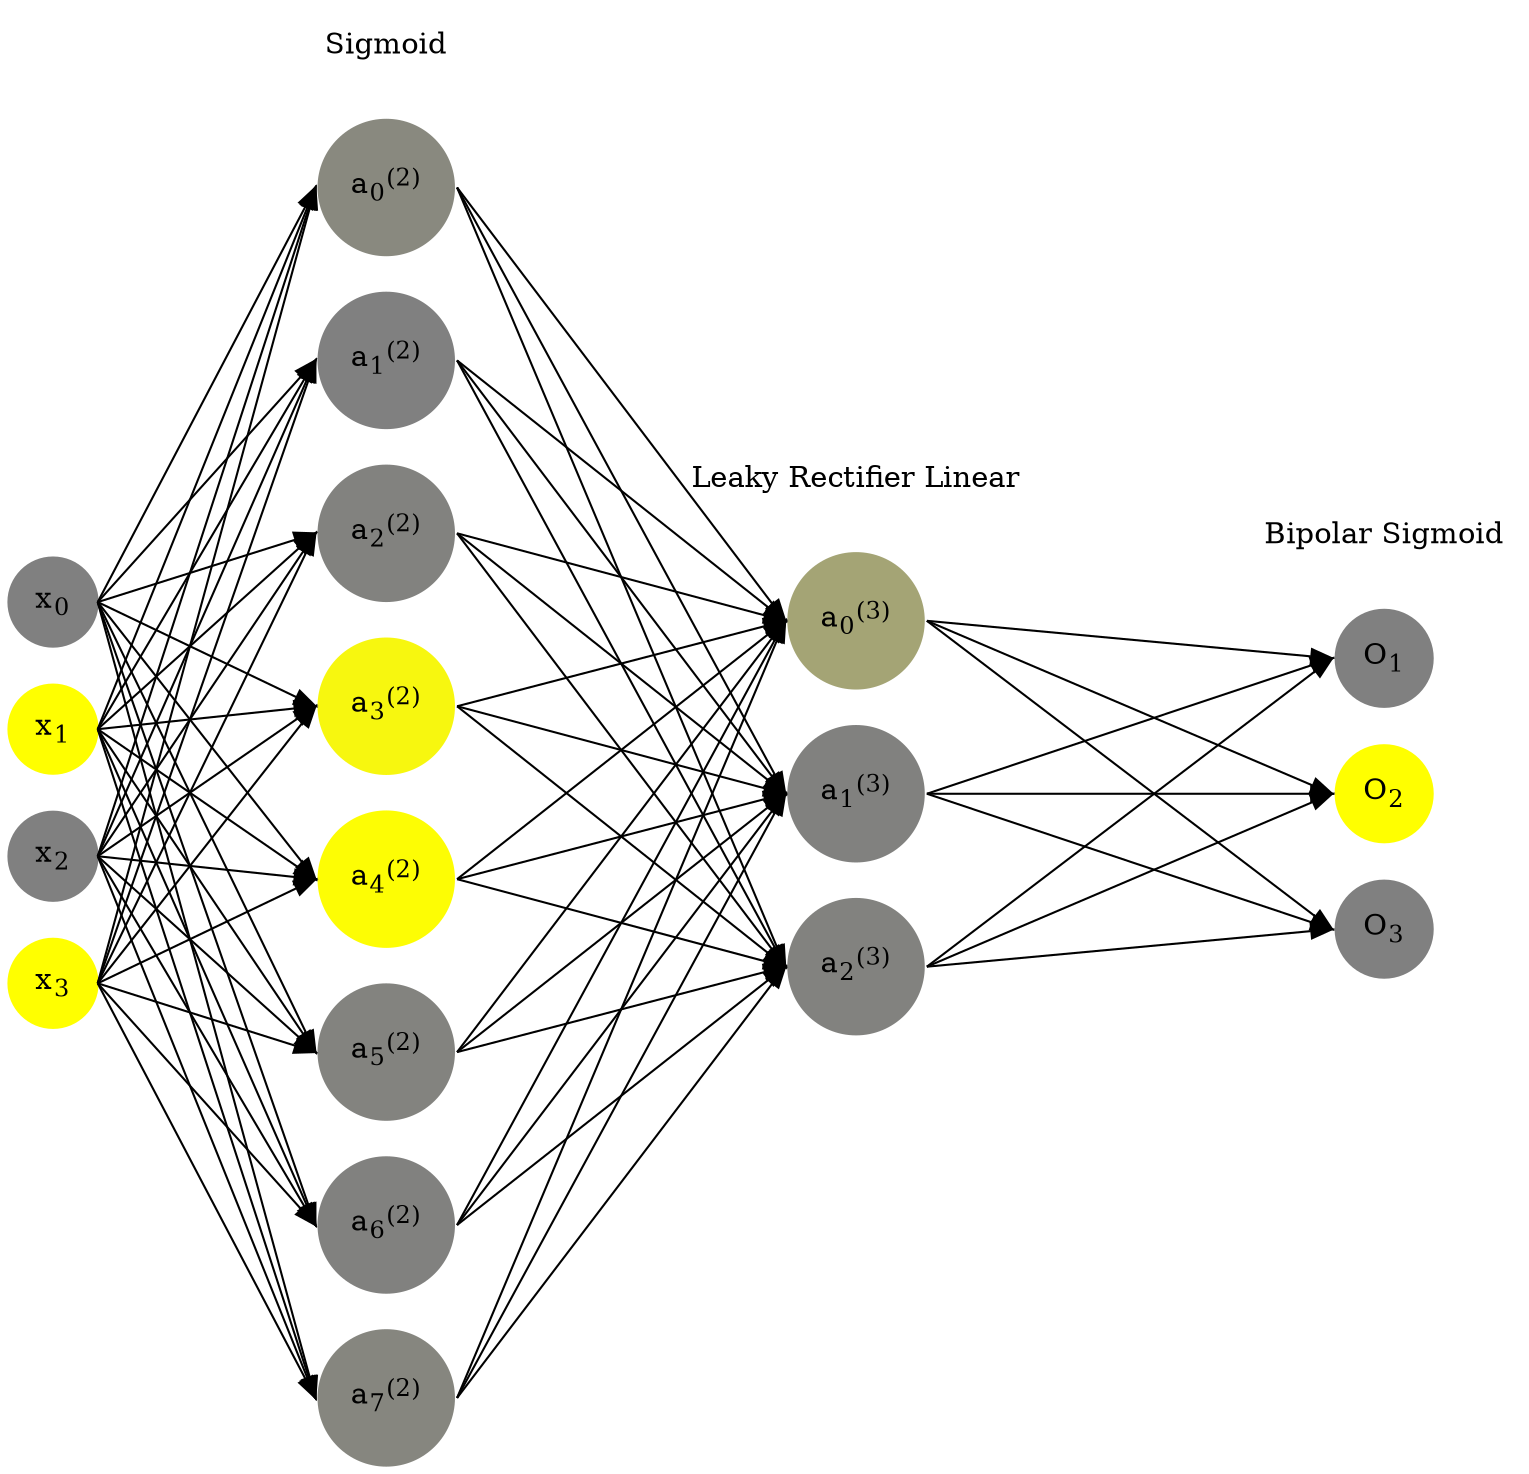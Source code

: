 digraph G {
	rankdir = LR;
	splines=false;
	edge[style=invis];
	ranksep= 1.4;
	{
	node [shape=circle, color="0.1667, 0.0, 0.5", style=filled, fillcolor="0.1667, 0.0, 0.5"];
	x0 [label=<x<sub>0</sub>>];
	}
	{
	node [shape=circle, color="0.1667, 1.0, 1.0", style=filled, fillcolor="0.1667, 1.0, 1.0"];
	x1 [label=<x<sub>1</sub>>];
	}
	{
	node [shape=circle, color="0.1667, 0.0, 0.5", style=filled, fillcolor="0.1667, 0.0, 0.5"];
	x2 [label=<x<sub>2</sub>>];
	}
	{
	node [shape=circle, color="0.1667, 1.0, 1.0", style=filled, fillcolor="0.1667, 1.0, 1.0"];
	x3 [label=<x<sub>3</sub>>];
	}
	{
	node [shape=circle, color="0.1667, 0.075514, 0.537757", style=filled, fillcolor="0.1667, 0.075514, 0.537757"];
	a02 [label=<a<sub>0</sub><sup>(2)</sup>>];
	}
	{
	node [shape=circle, color="0.1667, 0.000000, 0.500000", style=filled, fillcolor="0.1667, 0.000000, 0.500000"];
	a12 [label=<a<sub>1</sub><sup>(2)</sup>>];
	}
	{
	node [shape=circle, color="0.1667, 0.017457, 0.508729", style=filled, fillcolor="0.1667, 0.017457, 0.508729"];
	a22 [label=<a<sub>2</sub><sup>(2)</sup>>];
	}
	{
	node [shape=circle, color="0.1667, 0.936343, 0.968172", style=filled, fillcolor="0.1667, 0.936343, 0.968172"];
	a32 [label=<a<sub>3</sub><sup>(2)</sup>>];
	}
	{
	node [shape=circle, color="0.1667, 0.981710, 0.990855", style=filled, fillcolor="0.1667, 0.981710, 0.990855"];
	a42 [label=<a<sub>4</sub><sup>(2)</sup>>];
	}
	{
	node [shape=circle, color="0.1667, 0.024923, 0.512462", style=filled, fillcolor="0.1667, 0.024923, 0.512462"];
	a52 [label=<a<sub>5</sub><sup>(2)</sup>>];
	}
	{
	node [shape=circle, color="0.1667, 0.010392, 0.505196", style=filled, fillcolor="0.1667, 0.010392, 0.505196"];
	a62 [label=<a<sub>6</sub><sup>(2)</sup>>];
	}
	{
	node [shape=circle, color="0.1667, 0.052954, 0.526477", style=filled, fillcolor="0.1667, 0.052954, 0.526477"];
	a72 [label=<a<sub>7</sub><sup>(2)</sup>>];
	}
	{
	node [shape=circle, color="0.1667, 0.282718, 0.641359", style=filled, fillcolor="0.1667, 0.282718, 0.641359"];
	a03 [label=<a<sub>0</sub><sup>(3)</sup>>];
	}
	{
	node [shape=circle, color="0.1667, 0.008704, 0.504352", style=filled, fillcolor="0.1667, 0.008704, 0.504352"];
	a13 [label=<a<sub>1</sub><sup>(3)</sup>>];
	}
	{
	node [shape=circle, color="0.1667, 0.016738, 0.508369", style=filled, fillcolor="0.1667, 0.016738, 0.508369"];
	a23 [label=<a<sub>2</sub><sup>(3)</sup>>];
	}
	{
	node [shape=circle, color="0.1667, 0.0, 0.5", style=filled, fillcolor="0.1667, 0.0, 0.5"];
	O1 [label=<O<sub>1</sub>>];
	}
	{
	node [shape=circle, color="0.1667, 1.0, 1.0", style=filled, fillcolor="0.1667, 1.0, 1.0"];
	O2 [label=<O<sub>2</sub>>];
	}
	{
	node [shape=circle, color="0.1667, 0.0, 0.5", style=filled, fillcolor="0.1667, 0.0, 0.5"];
	O3 [label=<O<sub>3</sub>>];
	}
	{
	rank=same;
	x0->x1->x2->x3;
	}
	{
	rank=same;
	a02->a12->a22->a32->a42->a52->a62->a72;
	}
	{
	rank=same;
	a03->a13->a23;
	}
	{
	rank=same;
	O1->O2->O3;
	}
	l1 [shape=plaintext,label="Sigmoid"];
	l1->a02;
	{rank=same; l1;a02};
	l2 [shape=plaintext,label="Leaky Rectifier Linear"];
	l2->a03;
	{rank=same; l2;a03};
	l3 [shape=plaintext,label="Bipolar Sigmoid"];
	l3->O1;
	{rank=same; l3;O1};
edge[style=solid, tailport=e, headport=w];
	{x0;x1;x2;x3} -> {a02;a12;a22;a32;a42;a52;a62;a72};
	{a02;a12;a22;a32;a42;a52;a62;a72} -> {a03;a13;a23};
	{a03;a13;a23} -> {O1,O2,O3};
}